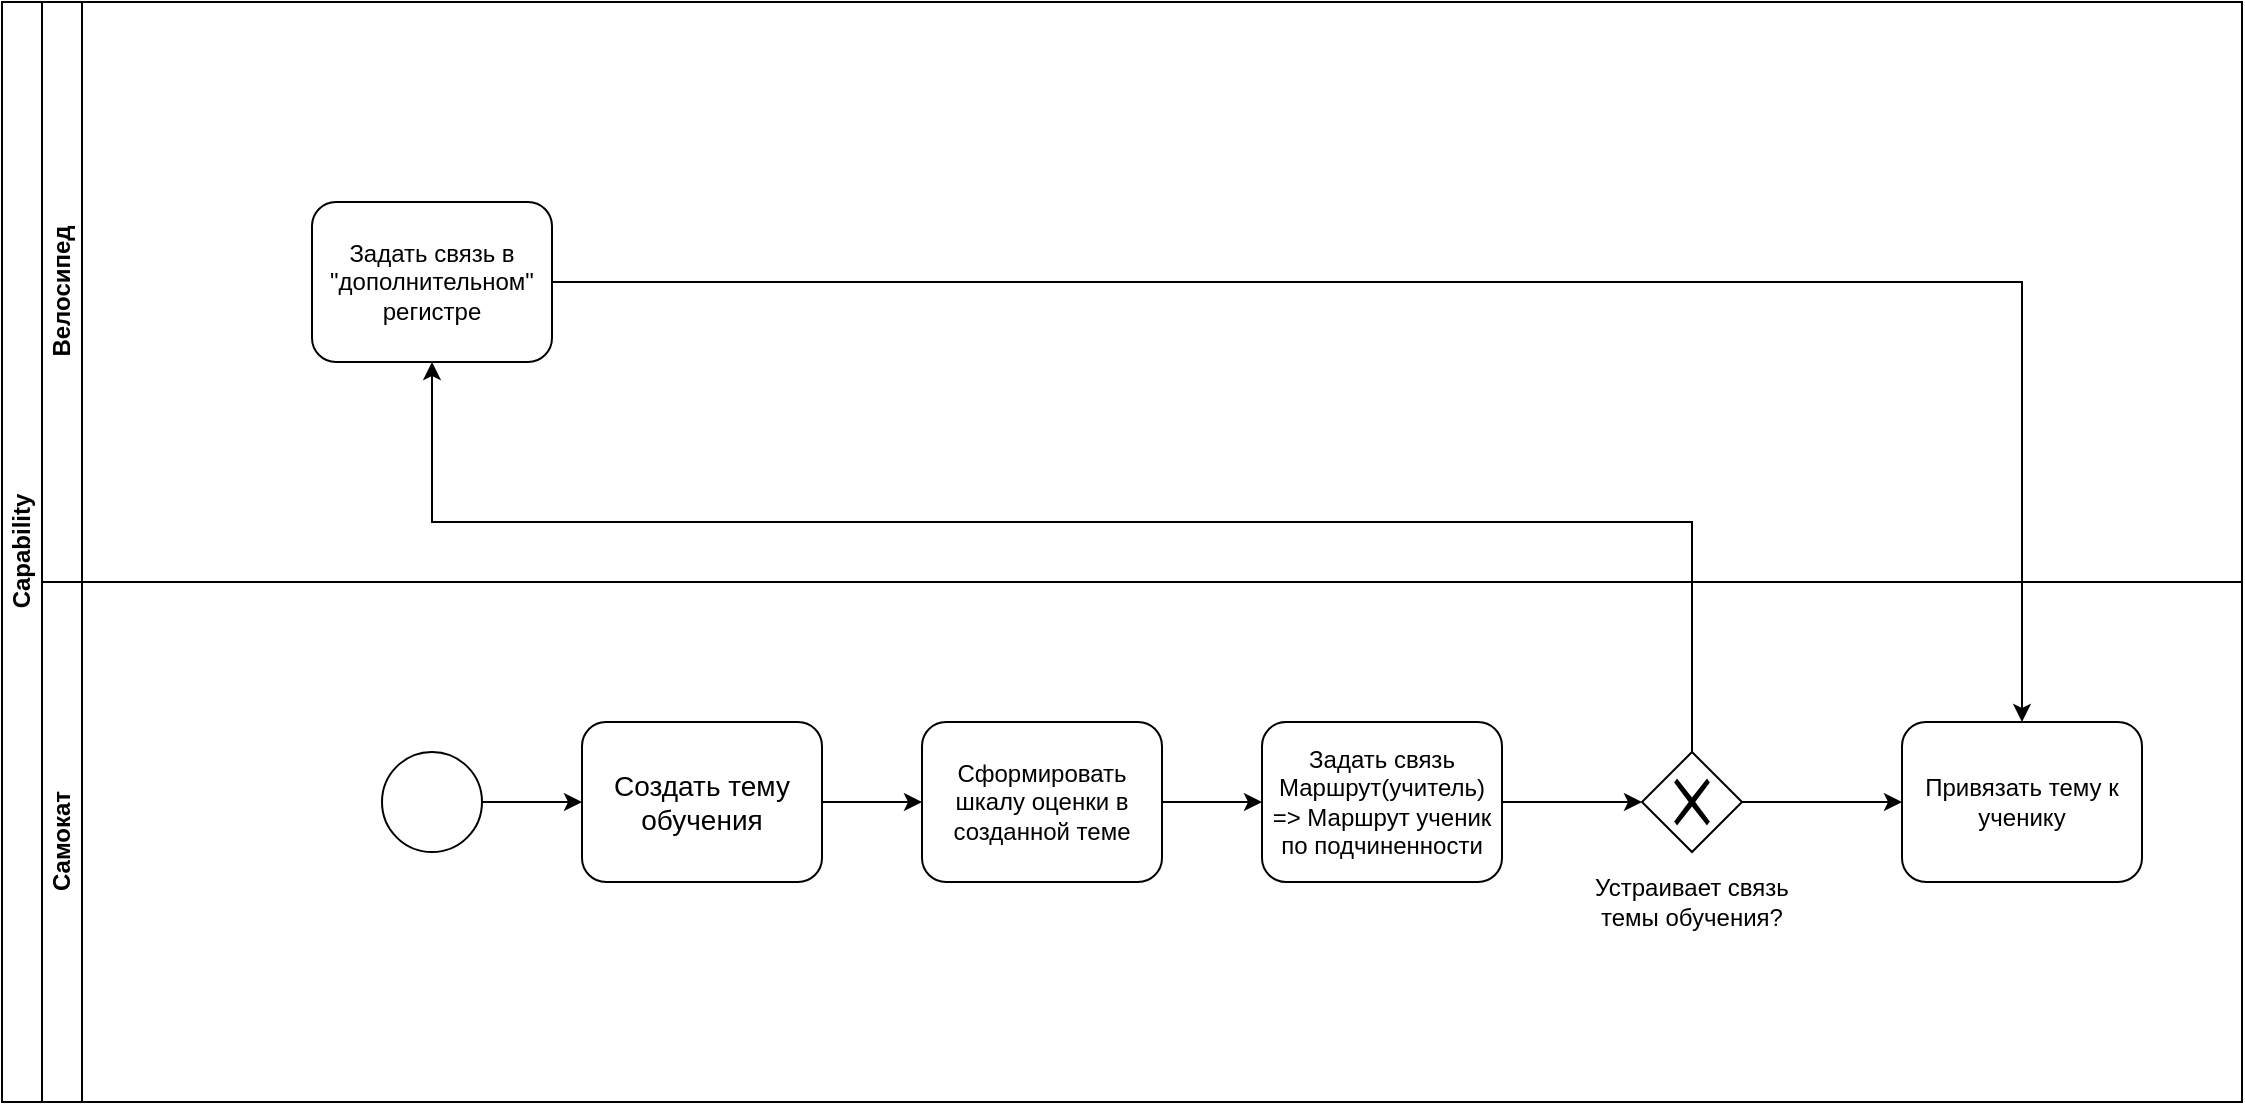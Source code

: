<mxfile version="13.6.2" type="github">
  <diagram name="Page-1" id="2a216829-ef6e-dabb-86c1-c78162f3ba2b">
    <mxGraphModel dx="1117" dy="624" grid="1" gridSize="10" guides="1" tooltips="1" connect="1" arrows="1" fold="1" page="1" pageScale="1" pageWidth="850" pageHeight="1100" background="#ffffff" math="0" shadow="0">
      <root>
        <mxCell id="0" />
        <mxCell id="1" parent="0" />
        <mxCell id="vuQd_B5Kcasl4n16irG2-12" value="Capability&lt;br&gt;" style="swimlane;html=1;childLayout=stackLayout;resizeParent=1;resizeParentMax=0;horizontal=0;startSize=20;horizontalStack=0;" vertex="1" parent="1">
          <mxGeometry y="180" width="1120" height="550" as="geometry" />
        </mxCell>
        <mxCell id="vuQd_B5Kcasl4n16irG2-13" value="Велосипед" style="swimlane;html=1;startSize=20;horizontal=0;" vertex="1" parent="vuQd_B5Kcasl4n16irG2-12">
          <mxGeometry x="20" width="1100" height="290" as="geometry" />
        </mxCell>
        <mxCell id="vuQd_B5Kcasl4n16irG2-27" value="Задать связь в &quot;дополнительном&quot; регистре" style="shape=ext;rounded=1;html=1;whiteSpace=wrap;" vertex="1" parent="vuQd_B5Kcasl4n16irG2-13">
          <mxGeometry x="135" y="100" width="120" height="80" as="geometry" />
        </mxCell>
        <mxCell id="vuQd_B5Kcasl4n16irG2-14" value="Самокат" style="swimlane;html=1;startSize=20;horizontal=0;" vertex="1" parent="vuQd_B5Kcasl4n16irG2-12">
          <mxGeometry x="20" y="290" width="1100" height="260" as="geometry" />
        </mxCell>
        <mxCell id="vuQd_B5Kcasl4n16irG2-6" style="edgeStyle=orthogonalEdgeStyle;rounded=0;orthogonalLoop=1;jettySize=auto;html=1;" edge="1" parent="vuQd_B5Kcasl4n16irG2-14" source="7a84cebc1def654-3" target="vuQd_B5Kcasl4n16irG2-5">
          <mxGeometry relative="1" as="geometry" />
        </mxCell>
        <mxCell id="7a84cebc1def654-36" style="edgeStyle=orthogonalEdgeStyle;rounded=0;html=1;jettySize=auto;orthogonalLoop=1;" parent="vuQd_B5Kcasl4n16irG2-14" source="7a84cebc1def654-1" target="7a84cebc1def654-2" edge="1">
          <mxGeometry relative="1" as="geometry" />
        </mxCell>
        <mxCell id="7a84cebc1def654-39" style="edgeStyle=orthogonalEdgeStyle;rounded=0;html=1;jettySize=auto;orthogonalLoop=1;" parent="vuQd_B5Kcasl4n16irG2-14" source="7a84cebc1def654-2" target="7a84cebc1def654-3" edge="1">
          <mxGeometry relative="1" as="geometry" />
        </mxCell>
        <mxCell id="7a84cebc1def654-1" value="" style="shape=mxgraph.bpmn.shape;html=1;verticalLabelPosition=bottom;labelBackgroundColor=#ffffff;verticalAlign=top;perimeter=ellipsePerimeter;outline=standard;symbol=general;" parent="vuQd_B5Kcasl4n16irG2-14" vertex="1">
          <mxGeometry x="170" y="85" width="50" height="50" as="geometry" />
        </mxCell>
        <mxCell id="7a84cebc1def654-2" value="&lt;span style=&quot;font-size: 14px&quot;&gt;Создать тему обучения&lt;/span&gt;" style="shape=ext;rounded=1;html=1;whiteSpace=wrap;" parent="vuQd_B5Kcasl4n16irG2-14" vertex="1">
          <mxGeometry x="270" y="70" width="120" height="80" as="geometry" />
        </mxCell>
        <mxCell id="7a84cebc1def654-3" value="Сформировать шкалу оценки в созданной теме" style="shape=ext;rounded=1;html=1;whiteSpace=wrap;" parent="vuQd_B5Kcasl4n16irG2-14" vertex="1">
          <mxGeometry x="440" y="70" width="120" height="80" as="geometry" />
        </mxCell>
        <mxCell id="vuQd_B5Kcasl4n16irG2-5" value="Задать связь Маршрут(учитель) =&amp;gt; Маршрут ученик по подчиненности" style="shape=ext;rounded=1;html=1;whiteSpace=wrap;" vertex="1" parent="vuQd_B5Kcasl4n16irG2-14">
          <mxGeometry x="610" y="70" width="120" height="80" as="geometry" />
        </mxCell>
        <mxCell id="vuQd_B5Kcasl4n16irG2-21" value="Устраивает связь темы обучения?" style="text;html=1;strokeColor=none;fillColor=none;align=center;verticalAlign=middle;whiteSpace=wrap;rounded=0;" vertex="1" parent="vuQd_B5Kcasl4n16irG2-14">
          <mxGeometry x="775" y="130" width="100" height="60" as="geometry" />
        </mxCell>
        <mxCell id="vuQd_B5Kcasl4n16irG2-24" value="" style="shape=mxgraph.bpmn.shape;html=1;verticalLabelPosition=bottom;labelBackgroundColor=#ffffff;verticalAlign=top;align=center;perimeter=rhombusPerimeter;background=gateway;outlineConnect=0;outline=none;symbol=exclusiveGw;" vertex="1" parent="vuQd_B5Kcasl4n16irG2-14">
          <mxGeometry x="800" y="85" width="50" height="50" as="geometry" />
        </mxCell>
        <mxCell id="vuQd_B5Kcasl4n16irG2-29" value="Привязать тему к ученику" style="shape=ext;rounded=1;html=1;whiteSpace=wrap;" vertex="1" parent="vuQd_B5Kcasl4n16irG2-14">
          <mxGeometry x="930" y="70" width="120" height="80" as="geometry" />
        </mxCell>
        <mxCell id="vuQd_B5Kcasl4n16irG2-28" style="edgeStyle=orthogonalEdgeStyle;rounded=0;orthogonalLoop=1;jettySize=auto;html=1;entryX=0.5;entryY=1;entryDx=0;entryDy=0;" edge="1" parent="vuQd_B5Kcasl4n16irG2-12" source="vuQd_B5Kcasl4n16irG2-24" target="vuQd_B5Kcasl4n16irG2-27">
          <mxGeometry relative="1" as="geometry">
            <mxPoint x="850" y="230" as="targetPoint" />
            <Array as="points">
              <mxPoint x="845" y="260" />
              <mxPoint x="215" y="260" />
            </Array>
          </mxGeometry>
        </mxCell>
        <mxCell id="vuQd_B5Kcasl4n16irG2-30" style="edgeStyle=orthogonalEdgeStyle;rounded=0;orthogonalLoop=1;jettySize=auto;html=1;" edge="1" parent="vuQd_B5Kcasl4n16irG2-12" source="vuQd_B5Kcasl4n16irG2-27" target="vuQd_B5Kcasl4n16irG2-29">
          <mxGeometry relative="1" as="geometry" />
        </mxCell>
        <mxCell id="vuQd_B5Kcasl4n16irG2-18" style="edgeStyle=orthogonalEdgeStyle;rounded=0;orthogonalLoop=1;jettySize=auto;html=1;" edge="1" parent="1" source="vuQd_B5Kcasl4n16irG2-5">
          <mxGeometry relative="1" as="geometry">
            <mxPoint x="820" y="580" as="targetPoint" />
          </mxGeometry>
        </mxCell>
        <mxCell id="vuQd_B5Kcasl4n16irG2-25" style="edgeStyle=orthogonalEdgeStyle;rounded=0;orthogonalLoop=1;jettySize=auto;html=1;" edge="1" parent="1" source="vuQd_B5Kcasl4n16irG2-24">
          <mxGeometry relative="1" as="geometry">
            <mxPoint x="950" y="580" as="targetPoint" />
          </mxGeometry>
        </mxCell>
      </root>
    </mxGraphModel>
  </diagram>
</mxfile>
